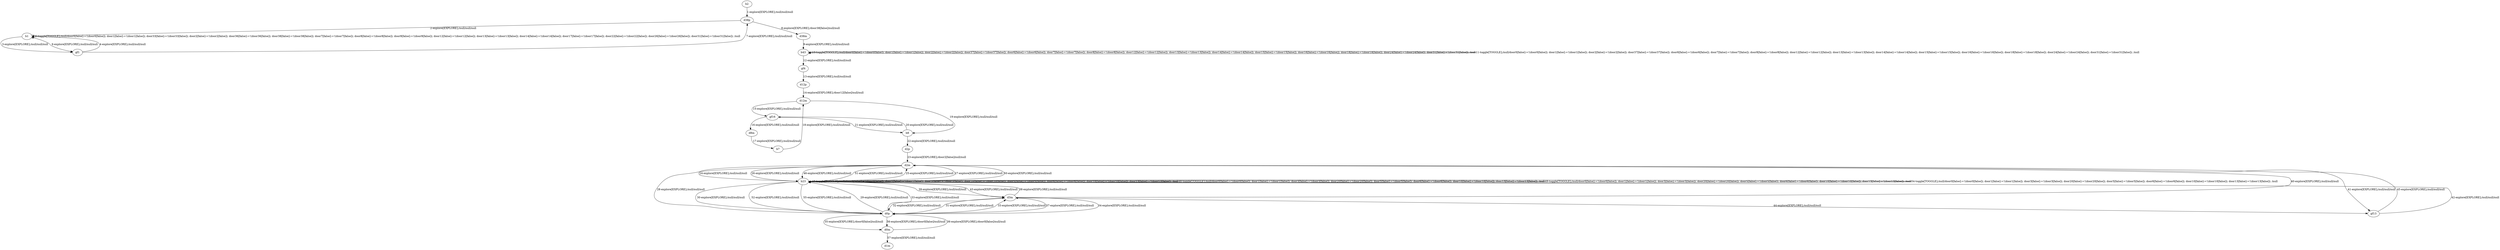 # Total number of goals covered by this test: 2
# d3m --> gf13
# d0m --> d0p

digraph g {
"b2" -> "d38p" [label = "1-explore[EXPLORE];/null/null/null"];
"d38p" -> "b1" [label = "2-explore[EXPLORE];/null/null/null"];
"b1" -> "gf1" [label = "3-explore[EXPLORE];/null/null/null"];
"gf1" -> "b1" [label = "4-explore[EXPLORE];/null/null/null"];
"b1" -> "b1" [label = "5-toggle[TOGGLE];/null/door0[false]:=!(door0[false]); door1[false]:=!(door1[false]); door33[false]:=!(door33[false]); door2[false]:=!(door2[false]); door36[false]:=!(door36[false]); door38[false]:=!(door38[false]); door7[false]:=!(door7[false]); door8[false]:=!(door8[false]); door9[false]:=!(door9[false]); door12[false]:=!(door12[false]); door13[false]:=!(door13[false]); door14[false]:=!(door14[false]); door17[false]:=!(door17[false]); door22[false]:=!(door22[false]); door26[false]:=!(door26[false]); door31[false]:=!(door31[false]); /null"];
"b1" -> "gf1" [label = "6-explore[EXPLORE];/null/null/null"];
"gf1" -> "d38p" [label = "7-explore[EXPLORE];/null/null/null"];
"d38p" -> "d38m" [label = "8-explore[EXPLORE];/door38[false]/null/null"];
"d38m" -> "b43" [label = "9-explore[EXPLORE];/null/null/null"];
"b43" -> "b43" [label = "10-toggle[TOGGLE];/null/door0[false]:=!(door0[false]); door1[false]:=!(door1[false]); door2[false]:=!(door2[false]); door37[false]:=!(door37[false]); door6[false]:=!(door6[false]); door7[false]:=!(door7[false]); door8[false]:=!(door8[false]); door12[false]:=!(door12[false]); door13[false]:=!(door13[false]); door14[false]:=!(door14[false]); door15[false]:=!(door15[false]); door16[false]:=!(door16[false]); door18[false]:=!(door18[false]); door24[false]:=!(door24[false]); door31[false]:=!(door31[false]); /null"];
"b43" -> "b43" [label = "11-toggle[TOGGLE];/null/door0[false]:=!(door0[false]); door1[false]:=!(door1[false]); door2[false]:=!(door2[false]); door37[false]:=!(door37[false]); door6[false]:=!(door6[false]); door7[false]:=!(door7[false]); door8[false]:=!(door8[false]); door12[false]:=!(door12[false]); door13[false]:=!(door13[false]); door14[false]:=!(door14[false]); door15[false]:=!(door15[false]); door16[false]:=!(door16[false]); door18[false]:=!(door18[false]); door24[false]:=!(door24[false]); door31[false]:=!(door31[false]); /null"];
"b43" -> "gf4" [label = "12-explore[EXPLORE];/null/null/null"];
"gf4" -> "d12p" [label = "13-explore[EXPLORE];/null/null/null"];
"d12p" -> "d12m" [label = "14-explore[EXPLORE];/door12[false]/null/null"];
"d12m" -> "gf16" [label = "15-explore[EXPLORE];/null/null/null"];
"gf16" -> "d8m" [label = "16-explore[EXPLORE];/null/null/null"];
"d8m" -> "b7" [label = "17-explore[EXPLORE];/null/null/null"];
"b7" -> "d12m" [label = "18-explore[EXPLORE];/null/null/null"];
"d12m" -> "b8" [label = "19-explore[EXPLORE];/null/null/null"];
"b8" -> "gf16" [label = "20-explore[EXPLORE];/null/null/null"];
"gf16" -> "b8" [label = "21-explore[EXPLORE];/null/null/null"];
"b8" -> "d2p" [label = "22-explore[EXPLORE];/null/null/null"];
"d2p" -> "d2m" [label = "23-explore[EXPLORE];/door2[false]/null/null"];
"d2m" -> "b23" [label = "24-explore[EXPLORE];/null/null/null"];
"b23" -> "d2m" [label = "25-explore[EXPLORE];/null/null/null"];
"d2m" -> "b23" [label = "26-explore[EXPLORE];/null/null/null"];
"b23" -> "d2m" [label = "27-explore[EXPLORE];/null/null/null"];
"d2m" -> "d0p" [label = "28-explore[EXPLORE];/null/null/null"];
"d0p" -> "b23" [label = "29-explore[EXPLORE];/null/null/null"];
"b23" -> "d0p" [label = "30-explore[EXPLORE];/null/null/null"];
"d0p" -> "d3m" [label = "31-explore[EXPLORE];/null/null/null"];
"d3m" -> "d0p" [label = "32-explore[EXPLORE];/null/null/null"];
"d0p" -> "d3m" [label = "33-explore[EXPLORE];/null/null/null"];
"d3m" -> "d0p" [label = "34-explore[EXPLORE];/null/null/null"];
"d0p" -> "d0m" [label = "35-explore[EXPLORE];/door0[false]/null/null"];
"d0m" -> "d0p" [label = "36-explore[EXPLORE];/door0[false]/null/null"];
"d0p" -> "d3m" [label = "37-explore[EXPLORE];/null/null/null"];
"d3m" -> "b23" [label = "38-explore[EXPLORE];/null/null/null"];
"b23" -> "d3m" [label = "39-explore[EXPLORE];/null/null/null"];
"d3m" -> "d2m" [label = "40-explore[EXPLORE];/null/null/null"];
"d2m" -> "gf13" [label = "41-explore[EXPLORE];/null/null/null"];
"gf13" -> "b23" [label = "42-explore[EXPLORE];/null/null/null"];
"b23" -> "d3m" [label = "43-explore[EXPLORE];/null/null/null"];
"d3m" -> "gf13" [label = "44-explore[EXPLORE];/null/null/null"];
"gf13" -> "d2m" [label = "45-explore[EXPLORE];/null/null/null"];
"d2m" -> "b23" [label = "46-explore[EXPLORE];/null/null/null"];
"b23" -> "b23" [label = "47-toggle[TOGGLE];/null/door0[false]:=!(door0[false]); door1[false]:=!(door1[false]); door3[false]:=!(door3[false]); door20[false]:=!(door20[false]); door5[false]:=!(door5[false]); door6[false]:=!(door6[false]); door10[false]:=!(door10[false]); door13[false]:=!(door13[false]); /null"];
"b23" -> "b23" [label = "48-toggle[TOGGLE];/null/door0[false]:=!(door0[false]); door1[false]:=!(door1[false]); door3[false]:=!(door3[false]); door20[false]:=!(door20[false]); door5[false]:=!(door5[false]); door6[false]:=!(door6[false]); door10[false]:=!(door10[false]); door13[false]:=!(door13[false]); /null"];
"b23" -> "b23" [label = "49-toggle[TOGGLE];/null/door0[false]:=!(door0[false]); door1[false]:=!(door1[false]); door3[false]:=!(door3[false]); door20[false]:=!(door20[false]); door5[false]:=!(door5[false]); door6[false]:=!(door6[false]); door10[false]:=!(door10[false]); door13[false]:=!(door13[false]); /null"];
"b23" -> "d2m" [label = "50-explore[EXPLORE];/null/null/null"];
"d2m" -> "b23" [label = "51-explore[EXPLORE];/null/null/null"];
"b23" -> "d0p" [label = "52-explore[EXPLORE];/null/null/null"];
"d0p" -> "b23" [label = "53-explore[EXPLORE];/null/null/null"];
"b23" -> "b23" [label = "54-toggle[TOGGLE];/null/door0[false]:=!(door0[false]); door1[false]:=!(door1[false]); door3[false]:=!(door3[false]); door20[false]:=!(door20[false]); door5[false]:=!(door5[false]); door6[false]:=!(door6[false]); door10[false]:=!(door10[false]); door13[false]:=!(door13[false]); /null"];
"b23" -> "d0p" [label = "55-explore[EXPLORE];/null/null/null"];
"d0p" -> "d0m" [label = "56-explore[EXPLORE];/door0[false]/null/null"];
"d0m" -> "d1m" [label = "57-explore[EXPLORE];/null/null/null"];
}